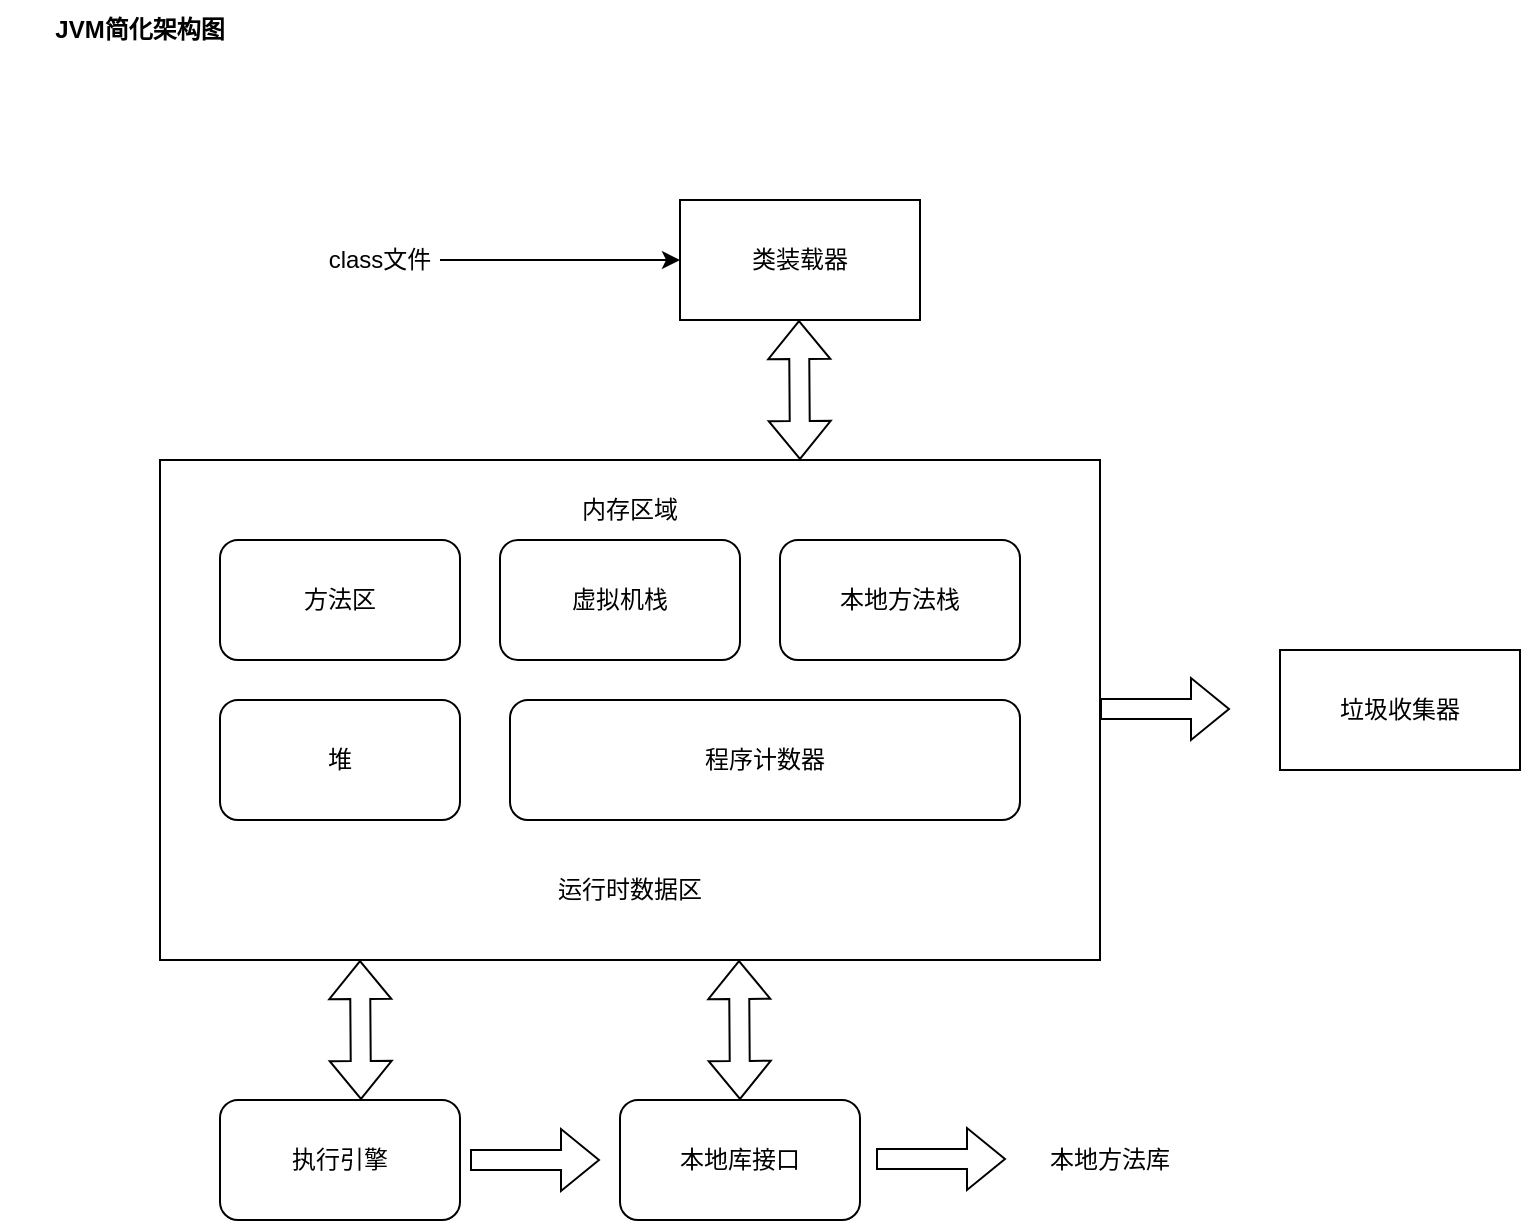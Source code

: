 <mxfile version="21.3.8" type="github">
  <diagram name="第 1 页" id="QMp-mZkDWAPbplQzlCqC">
    <mxGraphModel dx="889" dy="562" grid="1" gridSize="10" guides="1" tooltips="1" connect="1" arrows="1" fold="1" page="1" pageScale="1" pageWidth="980" pageHeight="1390" math="0" shadow="0">
      <root>
        <mxCell id="0" />
        <mxCell id="1" parent="0" />
        <mxCell id="BSre7XC-ycvY8-_rlIfE-1" value="" style="rounded=0;whiteSpace=wrap;html=1;" vertex="1" parent="1">
          <mxGeometry x="100" y="250" width="470" height="250" as="geometry" />
        </mxCell>
        <mxCell id="BSre7XC-ycvY8-_rlIfE-2" value="&lt;b&gt;JVM简化架构图&lt;/b&gt;" style="text;html=1;strokeColor=none;fillColor=none;align=center;verticalAlign=middle;whiteSpace=wrap;rounded=0;" vertex="1" parent="1">
          <mxGeometry x="20" y="20" width="140" height="30" as="geometry" />
        </mxCell>
        <mxCell id="BSre7XC-ycvY8-_rlIfE-5" value="" style="edgeStyle=orthogonalEdgeStyle;rounded=0;orthogonalLoop=1;jettySize=auto;html=1;" edge="1" parent="1" source="BSre7XC-ycvY8-_rlIfE-3" target="BSre7XC-ycvY8-_rlIfE-4">
          <mxGeometry relative="1" as="geometry" />
        </mxCell>
        <mxCell id="BSre7XC-ycvY8-_rlIfE-3" value="class文件" style="text;html=1;strokeColor=none;fillColor=none;align=center;verticalAlign=middle;whiteSpace=wrap;rounded=0;" vertex="1" parent="1">
          <mxGeometry x="180" y="135" width="60" height="30" as="geometry" />
        </mxCell>
        <mxCell id="BSre7XC-ycvY8-_rlIfE-4" value="类装载器" style="whiteSpace=wrap;html=1;" vertex="1" parent="1">
          <mxGeometry x="360" y="120" width="120" height="60" as="geometry" />
        </mxCell>
        <mxCell id="BSre7XC-ycvY8-_rlIfE-6" value="" style="shape=flexArrow;endArrow=classic;startArrow=classic;html=1;rounded=0;" edge="1" parent="1">
          <mxGeometry width="100" height="100" relative="1" as="geometry">
            <mxPoint x="420" y="250" as="sourcePoint" />
            <mxPoint x="419.5" y="180" as="targetPoint" />
          </mxGeometry>
        </mxCell>
        <mxCell id="BSre7XC-ycvY8-_rlIfE-7" value="内存区域" style="text;html=1;strokeColor=none;fillColor=none;align=center;verticalAlign=middle;whiteSpace=wrap;rounded=0;" vertex="1" parent="1">
          <mxGeometry x="305" y="260" width="60" height="30" as="geometry" />
        </mxCell>
        <mxCell id="BSre7XC-ycvY8-_rlIfE-8" value="方法区" style="rounded=1;whiteSpace=wrap;html=1;" vertex="1" parent="1">
          <mxGeometry x="130" y="290" width="120" height="60" as="geometry" />
        </mxCell>
        <mxCell id="BSre7XC-ycvY8-_rlIfE-10" value="虚拟机栈" style="rounded=1;whiteSpace=wrap;html=1;" vertex="1" parent="1">
          <mxGeometry x="270" y="290" width="120" height="60" as="geometry" />
        </mxCell>
        <mxCell id="BSre7XC-ycvY8-_rlIfE-11" value="本地方法栈" style="rounded=1;whiteSpace=wrap;html=1;" vertex="1" parent="1">
          <mxGeometry x="410" y="290" width="120" height="60" as="geometry" />
        </mxCell>
        <mxCell id="BSre7XC-ycvY8-_rlIfE-12" value="堆" style="rounded=1;whiteSpace=wrap;html=1;" vertex="1" parent="1">
          <mxGeometry x="130" y="370" width="120" height="60" as="geometry" />
        </mxCell>
        <mxCell id="BSre7XC-ycvY8-_rlIfE-13" value="程序计数器" style="rounded=1;whiteSpace=wrap;html=1;" vertex="1" parent="1">
          <mxGeometry x="275" y="370" width="255" height="60" as="geometry" />
        </mxCell>
        <mxCell id="BSre7XC-ycvY8-_rlIfE-14" value="运行时数据区" style="text;html=1;strokeColor=none;fillColor=none;align=center;verticalAlign=middle;whiteSpace=wrap;rounded=0;" vertex="1" parent="1">
          <mxGeometry x="290" y="450" width="90" height="30" as="geometry" />
        </mxCell>
        <mxCell id="BSre7XC-ycvY8-_rlIfE-15" value="执行引擎" style="rounded=1;whiteSpace=wrap;html=1;" vertex="1" parent="1">
          <mxGeometry x="130" y="570" width="120" height="60" as="geometry" />
        </mxCell>
        <mxCell id="BSre7XC-ycvY8-_rlIfE-16" value="本地库接口" style="rounded=1;whiteSpace=wrap;html=1;" vertex="1" parent="1">
          <mxGeometry x="330" y="570" width="120" height="60" as="geometry" />
        </mxCell>
        <mxCell id="BSre7XC-ycvY8-_rlIfE-17" value="" style="shape=flexArrow;endArrow=classic;startArrow=classic;html=1;rounded=0;" edge="1" parent="1">
          <mxGeometry width="100" height="100" relative="1" as="geometry">
            <mxPoint x="200.5" y="570" as="sourcePoint" />
            <mxPoint x="200" y="500" as="targetPoint" />
          </mxGeometry>
        </mxCell>
        <mxCell id="BSre7XC-ycvY8-_rlIfE-18" value="" style="shape=flexArrow;endArrow=classic;startArrow=classic;html=1;rounded=0;" edge="1" parent="1">
          <mxGeometry width="100" height="100" relative="1" as="geometry">
            <mxPoint x="390" y="570" as="sourcePoint" />
            <mxPoint x="389.5" y="500" as="targetPoint" />
          </mxGeometry>
        </mxCell>
        <mxCell id="BSre7XC-ycvY8-_rlIfE-19" value="" style="shape=flexArrow;endArrow=classic;html=1;rounded=0;" edge="1" parent="1">
          <mxGeometry width="50" height="50" relative="1" as="geometry">
            <mxPoint x="255" y="600" as="sourcePoint" />
            <mxPoint x="320" y="600" as="targetPoint" />
          </mxGeometry>
        </mxCell>
        <mxCell id="BSre7XC-ycvY8-_rlIfE-20" value="" style="shape=flexArrow;endArrow=classic;html=1;rounded=0;" edge="1" parent="1">
          <mxGeometry width="50" height="50" relative="1" as="geometry">
            <mxPoint x="458" y="599.5" as="sourcePoint" />
            <mxPoint x="523" y="599.5" as="targetPoint" />
          </mxGeometry>
        </mxCell>
        <mxCell id="BSre7XC-ycvY8-_rlIfE-21" value="本地方法库" style="text;html=1;strokeColor=none;fillColor=none;align=center;verticalAlign=middle;whiteSpace=wrap;rounded=0;" vertex="1" parent="1">
          <mxGeometry x="540" y="585" width="70" height="30" as="geometry" />
        </mxCell>
        <mxCell id="BSre7XC-ycvY8-_rlIfE-22" value="" style="shape=flexArrow;endArrow=classic;html=1;rounded=0;" edge="1" parent="1">
          <mxGeometry width="50" height="50" relative="1" as="geometry">
            <mxPoint x="570" y="374.5" as="sourcePoint" />
            <mxPoint x="635" y="374.5" as="targetPoint" />
          </mxGeometry>
        </mxCell>
        <mxCell id="BSre7XC-ycvY8-_rlIfE-23" value="垃圾收集器" style="rounded=0;whiteSpace=wrap;html=1;" vertex="1" parent="1">
          <mxGeometry x="660" y="345" width="120" height="60" as="geometry" />
        </mxCell>
      </root>
    </mxGraphModel>
  </diagram>
</mxfile>

